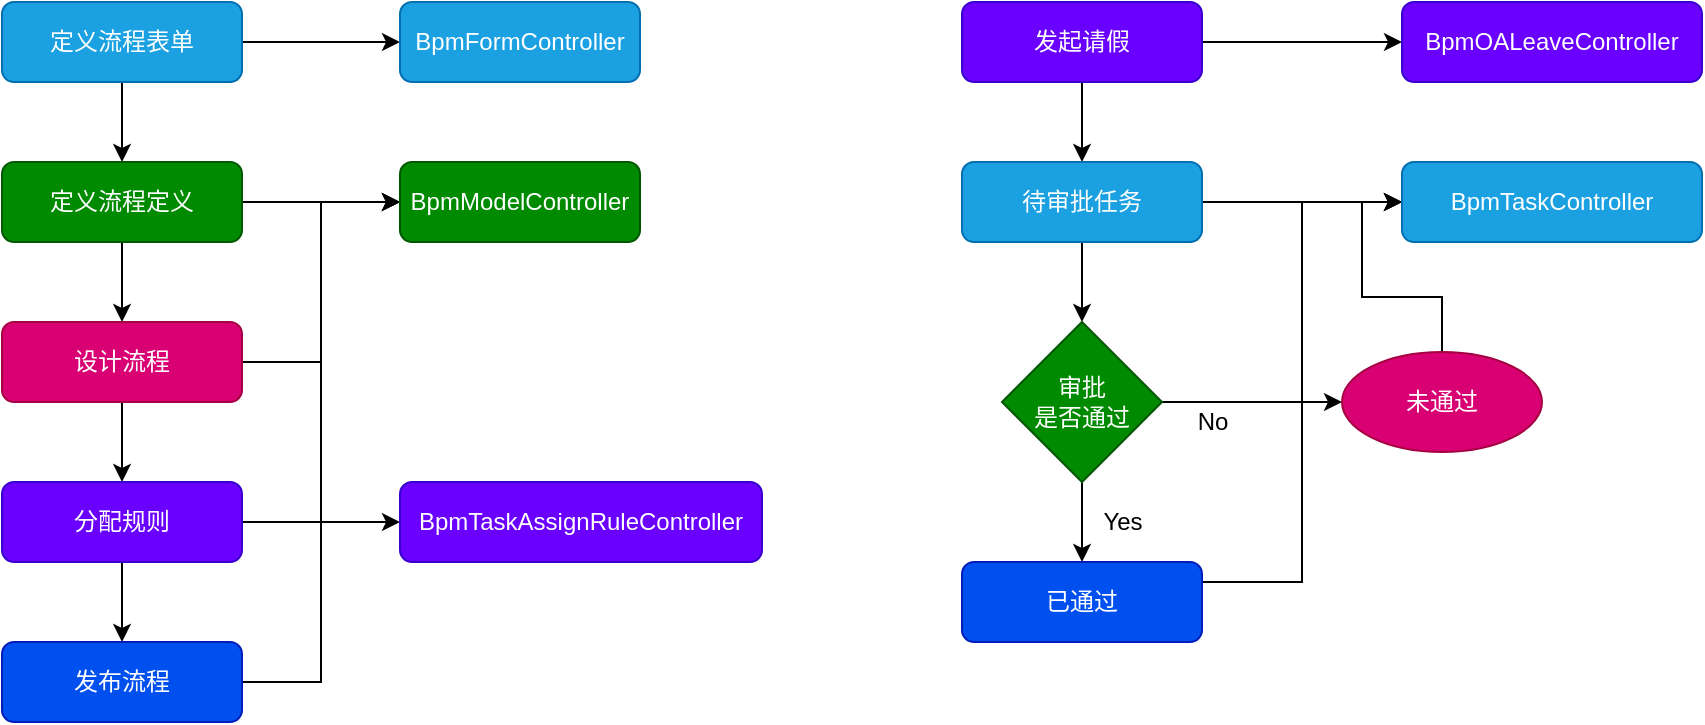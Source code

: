 <mxfile version="20.0.1" type="github">
  <diagram id="C5RBs43oDa-KdzZeNtuy" name="Page-1">
    <mxGraphModel dx="1422" dy="762" grid="1" gridSize="10" guides="1" tooltips="1" connect="1" arrows="1" fold="1" page="1" pageScale="1" pageWidth="827" pageHeight="1169" math="0" shadow="0">
      <root>
        <mxCell id="WIyWlLk6GJQsqaUBKTNV-0" />
        <mxCell id="WIyWlLk6GJQsqaUBKTNV-1" parent="WIyWlLk6GJQsqaUBKTNV-0" />
        <mxCell id="QKYt8Ws6Qa6i0QdsFvAu-5" style="edgeStyle=orthogonalEdgeStyle;rounded=0;orthogonalLoop=1;jettySize=auto;html=1;exitX=0.5;exitY=1;exitDx=0;exitDy=0;entryX=0.5;entryY=0;entryDx=0;entryDy=0;" edge="1" parent="WIyWlLk6GJQsqaUBKTNV-1" source="WIyWlLk6GJQsqaUBKTNV-3" target="QKYt8Ws6Qa6i0QdsFvAu-0">
          <mxGeometry relative="1" as="geometry" />
        </mxCell>
        <mxCell id="QKYt8Ws6Qa6i0QdsFvAu-28" value="" style="edgeStyle=orthogonalEdgeStyle;rounded=0;orthogonalLoop=1;jettySize=auto;html=1;" edge="1" parent="WIyWlLk6GJQsqaUBKTNV-1" source="WIyWlLk6GJQsqaUBKTNV-3" target="QKYt8Ws6Qa6i0QdsFvAu-27">
          <mxGeometry relative="1" as="geometry" />
        </mxCell>
        <mxCell id="WIyWlLk6GJQsqaUBKTNV-3" value="定义流程表单" style="rounded=1;whiteSpace=wrap;html=1;fontSize=12;glass=0;strokeWidth=1;shadow=0;fillColor=#1ba1e2;fontColor=#ffffff;strokeColor=#006EAF;" parent="WIyWlLk6GJQsqaUBKTNV-1" vertex="1">
          <mxGeometry x="160" y="80" width="120" height="40" as="geometry" />
        </mxCell>
        <mxCell id="QKYt8Ws6Qa6i0QdsFvAu-7" value="" style="edgeStyle=orthogonalEdgeStyle;rounded=0;orthogonalLoop=1;jettySize=auto;html=1;" edge="1" parent="WIyWlLk6GJQsqaUBKTNV-1" source="WIyWlLk6GJQsqaUBKTNV-11" target="QKYt8Ws6Qa6i0QdsFvAu-6">
          <mxGeometry relative="1" as="geometry" />
        </mxCell>
        <mxCell id="QKYt8Ws6Qa6i0QdsFvAu-31" style="edgeStyle=orthogonalEdgeStyle;rounded=0;orthogonalLoop=1;jettySize=auto;html=1;exitX=1;exitY=0.5;exitDx=0;exitDy=0;entryX=0;entryY=0.5;entryDx=0;entryDy=0;" edge="1" parent="WIyWlLk6GJQsqaUBKTNV-1" source="WIyWlLk6GJQsqaUBKTNV-11" target="QKYt8Ws6Qa6i0QdsFvAu-29">
          <mxGeometry relative="1" as="geometry" />
        </mxCell>
        <mxCell id="WIyWlLk6GJQsqaUBKTNV-11" value="设计流程" style="rounded=1;whiteSpace=wrap;html=1;fontSize=12;glass=0;strokeWidth=1;shadow=0;fillColor=#d80073;fontColor=#ffffff;strokeColor=#A50040;" parent="WIyWlLk6GJQsqaUBKTNV-1" vertex="1">
          <mxGeometry x="160" y="240" width="120" height="40" as="geometry" />
        </mxCell>
        <mxCell id="QKYt8Ws6Qa6i0QdsFvAu-4" style="edgeStyle=orthogonalEdgeStyle;rounded=0;orthogonalLoop=1;jettySize=auto;html=1;exitX=0.5;exitY=1;exitDx=0;exitDy=0;entryX=0.5;entryY=0;entryDx=0;entryDy=0;" edge="1" parent="WIyWlLk6GJQsqaUBKTNV-1" source="QKYt8Ws6Qa6i0QdsFvAu-0" target="WIyWlLk6GJQsqaUBKTNV-11">
          <mxGeometry relative="1" as="geometry" />
        </mxCell>
        <mxCell id="QKYt8Ws6Qa6i0QdsFvAu-30" value="" style="edgeStyle=orthogonalEdgeStyle;rounded=0;orthogonalLoop=1;jettySize=auto;html=1;" edge="1" parent="WIyWlLk6GJQsqaUBKTNV-1" source="QKYt8Ws6Qa6i0QdsFvAu-0" target="QKYt8Ws6Qa6i0QdsFvAu-29">
          <mxGeometry relative="1" as="geometry" />
        </mxCell>
        <mxCell id="QKYt8Ws6Qa6i0QdsFvAu-0" value="定义流程定义" style="rounded=1;whiteSpace=wrap;html=1;fontSize=12;glass=0;strokeWidth=1;shadow=0;fillColor=#008a00;fontColor=#ffffff;strokeColor=#005700;" vertex="1" parent="WIyWlLk6GJQsqaUBKTNV-1">
          <mxGeometry x="160" y="160" width="120" height="40" as="geometry" />
        </mxCell>
        <mxCell id="QKYt8Ws6Qa6i0QdsFvAu-9" value="" style="edgeStyle=orthogonalEdgeStyle;rounded=0;orthogonalLoop=1;jettySize=auto;html=1;" edge="1" parent="WIyWlLk6GJQsqaUBKTNV-1" source="QKYt8Ws6Qa6i0QdsFvAu-6" target="QKYt8Ws6Qa6i0QdsFvAu-8">
          <mxGeometry relative="1" as="geometry" />
        </mxCell>
        <mxCell id="QKYt8Ws6Qa6i0QdsFvAu-33" value="" style="edgeStyle=orthogonalEdgeStyle;rounded=0;orthogonalLoop=1;jettySize=auto;html=1;" edge="1" parent="WIyWlLk6GJQsqaUBKTNV-1" source="QKYt8Ws6Qa6i0QdsFvAu-6" target="QKYt8Ws6Qa6i0QdsFvAu-32">
          <mxGeometry relative="1" as="geometry" />
        </mxCell>
        <mxCell id="QKYt8Ws6Qa6i0QdsFvAu-6" value="分配规则" style="whiteSpace=wrap;html=1;rounded=1;glass=0;strokeWidth=1;shadow=0;fillColor=#6a00ff;fontColor=#ffffff;strokeColor=#3700CC;" vertex="1" parent="WIyWlLk6GJQsqaUBKTNV-1">
          <mxGeometry x="160" y="320" width="120" height="40" as="geometry" />
        </mxCell>
        <mxCell id="QKYt8Ws6Qa6i0QdsFvAu-34" style="edgeStyle=orthogonalEdgeStyle;rounded=0;orthogonalLoop=1;jettySize=auto;html=1;exitX=1;exitY=0.5;exitDx=0;exitDy=0;entryX=0;entryY=0.5;entryDx=0;entryDy=0;" edge="1" parent="WIyWlLk6GJQsqaUBKTNV-1" source="QKYt8Ws6Qa6i0QdsFvAu-8" target="QKYt8Ws6Qa6i0QdsFvAu-29">
          <mxGeometry relative="1" as="geometry" />
        </mxCell>
        <mxCell id="QKYt8Ws6Qa6i0QdsFvAu-8" value="发布流程" style="whiteSpace=wrap;html=1;rounded=1;glass=0;strokeWidth=1;shadow=0;fillColor=#0050ef;fontColor=#ffffff;strokeColor=#001DBC;" vertex="1" parent="WIyWlLk6GJQsqaUBKTNV-1">
          <mxGeometry x="160" y="400" width="120" height="40" as="geometry" />
        </mxCell>
        <mxCell id="QKYt8Ws6Qa6i0QdsFvAu-10" style="edgeStyle=orthogonalEdgeStyle;rounded=0;orthogonalLoop=1;jettySize=auto;html=1;exitX=0.5;exitY=1;exitDx=0;exitDy=0;entryX=0.5;entryY=0;entryDx=0;entryDy=0;" edge="1" source="QKYt8Ws6Qa6i0QdsFvAu-11" target="QKYt8Ws6Qa6i0QdsFvAu-15" parent="WIyWlLk6GJQsqaUBKTNV-1">
          <mxGeometry relative="1" as="geometry" />
        </mxCell>
        <mxCell id="QKYt8Ws6Qa6i0QdsFvAu-37" value="" style="edgeStyle=orthogonalEdgeStyle;rounded=0;orthogonalLoop=1;jettySize=auto;html=1;" edge="1" parent="WIyWlLk6GJQsqaUBKTNV-1" source="QKYt8Ws6Qa6i0QdsFvAu-11" target="QKYt8Ws6Qa6i0QdsFvAu-36">
          <mxGeometry relative="1" as="geometry" />
        </mxCell>
        <mxCell id="QKYt8Ws6Qa6i0QdsFvAu-11" value="发起请假" style="rounded=1;whiteSpace=wrap;html=1;fontSize=12;glass=0;strokeWidth=1;shadow=0;fillColor=#6a00ff;fontColor=#ffffff;strokeColor=#3700CC;" vertex="1" parent="WIyWlLk6GJQsqaUBKTNV-1">
          <mxGeometry x="640" y="80" width="120" height="40" as="geometry" />
        </mxCell>
        <mxCell id="QKYt8Ws6Qa6i0QdsFvAu-12" value="" style="edgeStyle=orthogonalEdgeStyle;rounded=0;orthogonalLoop=1;jettySize=auto;html=1;exitX=0.5;exitY=1;exitDx=0;exitDy=0;" edge="1" source="QKYt8Ws6Qa6i0QdsFvAu-19" target="QKYt8Ws6Qa6i0QdsFvAu-17" parent="WIyWlLk6GJQsqaUBKTNV-1">
          <mxGeometry relative="1" as="geometry">
            <mxPoint x="700" y="340" as="sourcePoint" />
          </mxGeometry>
        </mxCell>
        <mxCell id="QKYt8Ws6Qa6i0QdsFvAu-14" style="edgeStyle=orthogonalEdgeStyle;rounded=0;orthogonalLoop=1;jettySize=auto;html=1;exitX=0.5;exitY=1;exitDx=0;exitDy=0;entryX=0.5;entryY=0;entryDx=0;entryDy=0;" edge="1" source="QKYt8Ws6Qa6i0QdsFvAu-15" target="QKYt8Ws6Qa6i0QdsFvAu-19" parent="WIyWlLk6GJQsqaUBKTNV-1">
          <mxGeometry relative="1" as="geometry">
            <mxPoint x="700" y="240" as="targetPoint" />
          </mxGeometry>
        </mxCell>
        <mxCell id="QKYt8Ws6Qa6i0QdsFvAu-39" value="" style="edgeStyle=orthogonalEdgeStyle;rounded=0;orthogonalLoop=1;jettySize=auto;html=1;" edge="1" parent="WIyWlLk6GJQsqaUBKTNV-1" source="QKYt8Ws6Qa6i0QdsFvAu-15" target="QKYt8Ws6Qa6i0QdsFvAu-38">
          <mxGeometry relative="1" as="geometry" />
        </mxCell>
        <mxCell id="QKYt8Ws6Qa6i0QdsFvAu-15" value="待审批任务" style="rounded=1;whiteSpace=wrap;html=1;fontSize=12;glass=0;strokeWidth=1;shadow=0;fillColor=#1ba1e2;fontColor=#ffffff;strokeColor=#006EAF;" vertex="1" parent="WIyWlLk6GJQsqaUBKTNV-1">
          <mxGeometry x="640" y="160" width="120" height="40" as="geometry" />
        </mxCell>
        <mxCell id="QKYt8Ws6Qa6i0QdsFvAu-41" style="edgeStyle=orthogonalEdgeStyle;rounded=0;orthogonalLoop=1;jettySize=auto;html=1;exitX=1;exitY=0.25;exitDx=0;exitDy=0;entryX=0;entryY=0.5;entryDx=0;entryDy=0;" edge="1" parent="WIyWlLk6GJQsqaUBKTNV-1" source="QKYt8Ws6Qa6i0QdsFvAu-17" target="QKYt8Ws6Qa6i0QdsFvAu-38">
          <mxGeometry relative="1" as="geometry" />
        </mxCell>
        <mxCell id="QKYt8Ws6Qa6i0QdsFvAu-17" value="已通过" style="whiteSpace=wrap;html=1;rounded=1;glass=0;strokeWidth=1;shadow=0;fillColor=#0050ef;fontColor=#ffffff;strokeColor=#001DBC;" vertex="1" parent="WIyWlLk6GJQsqaUBKTNV-1">
          <mxGeometry x="640" y="360" width="120" height="40" as="geometry" />
        </mxCell>
        <mxCell id="QKYt8Ws6Qa6i0QdsFvAu-21" value="" style="edgeStyle=orthogonalEdgeStyle;rounded=0;orthogonalLoop=1;jettySize=auto;html=1;" edge="1" parent="WIyWlLk6GJQsqaUBKTNV-1" source="QKYt8Ws6Qa6i0QdsFvAu-19" target="QKYt8Ws6Qa6i0QdsFvAu-20">
          <mxGeometry relative="1" as="geometry" />
        </mxCell>
        <mxCell id="QKYt8Ws6Qa6i0QdsFvAu-19" value="审批&lt;br&gt;是否通过" style="rhombus;whiteSpace=wrap;html=1;fillColor=#008a00;fontColor=#ffffff;strokeColor=#005700;" vertex="1" parent="WIyWlLk6GJQsqaUBKTNV-1">
          <mxGeometry x="660" y="240" width="80" height="80" as="geometry" />
        </mxCell>
        <mxCell id="QKYt8Ws6Qa6i0QdsFvAu-40" style="edgeStyle=orthogonalEdgeStyle;rounded=0;orthogonalLoop=1;jettySize=auto;html=1;exitX=0.5;exitY=0;exitDx=0;exitDy=0;entryX=0;entryY=0.5;entryDx=0;entryDy=0;" edge="1" parent="WIyWlLk6GJQsqaUBKTNV-1" source="QKYt8Ws6Qa6i0QdsFvAu-20" target="QKYt8Ws6Qa6i0QdsFvAu-38">
          <mxGeometry relative="1" as="geometry" />
        </mxCell>
        <mxCell id="QKYt8Ws6Qa6i0QdsFvAu-20" value="未通过" style="ellipse;whiteSpace=wrap;html=1;fillColor=#d80073;fontColor=#ffffff;strokeColor=#A50040;" vertex="1" parent="WIyWlLk6GJQsqaUBKTNV-1">
          <mxGeometry x="830" y="255" width="100" height="50" as="geometry" />
        </mxCell>
        <mxCell id="QKYt8Ws6Qa6i0QdsFvAu-22" value="No" style="text;html=1;align=center;verticalAlign=middle;resizable=0;points=[];autosize=1;strokeColor=none;fillColor=none;" vertex="1" parent="WIyWlLk6GJQsqaUBKTNV-1">
          <mxGeometry x="750" y="280" width="30" height="20" as="geometry" />
        </mxCell>
        <mxCell id="QKYt8Ws6Qa6i0QdsFvAu-26" value="Yes" style="text;html=1;align=center;verticalAlign=middle;resizable=0;points=[];autosize=1;strokeColor=none;fillColor=none;" vertex="1" parent="WIyWlLk6GJQsqaUBKTNV-1">
          <mxGeometry x="700" y="330" width="40" height="20" as="geometry" />
        </mxCell>
        <mxCell id="QKYt8Ws6Qa6i0QdsFvAu-27" value="BpmFormController" style="whiteSpace=wrap;html=1;fillColor=#1ba1e2;strokeColor=#006EAF;fontColor=#ffffff;rounded=1;glass=0;strokeWidth=1;shadow=0;" vertex="1" parent="WIyWlLk6GJQsqaUBKTNV-1">
          <mxGeometry x="359" y="80" width="120" height="40" as="geometry" />
        </mxCell>
        <mxCell id="QKYt8Ws6Qa6i0QdsFvAu-29" value="BpmModelController" style="whiteSpace=wrap;html=1;fillColor=#008a00;strokeColor=#005700;fontColor=#ffffff;rounded=1;glass=0;strokeWidth=1;shadow=0;" vertex="1" parent="WIyWlLk6GJQsqaUBKTNV-1">
          <mxGeometry x="359" y="160" width="120" height="40" as="geometry" />
        </mxCell>
        <mxCell id="QKYt8Ws6Qa6i0QdsFvAu-32" value="BpmTaskAssignRuleController" style="whiteSpace=wrap;html=1;fillColor=#6a00ff;strokeColor=#3700CC;fontColor=#ffffff;rounded=1;glass=0;strokeWidth=1;shadow=0;" vertex="1" parent="WIyWlLk6GJQsqaUBKTNV-1">
          <mxGeometry x="359" y="320" width="181" height="40" as="geometry" />
        </mxCell>
        <mxCell id="QKYt8Ws6Qa6i0QdsFvAu-36" value="BpmOALeaveController" style="whiteSpace=wrap;html=1;fillColor=#6a00ff;strokeColor=#3700CC;fontColor=#ffffff;rounded=1;glass=0;strokeWidth=1;shadow=0;" vertex="1" parent="WIyWlLk6GJQsqaUBKTNV-1">
          <mxGeometry x="860" y="80" width="150" height="40" as="geometry" />
        </mxCell>
        <mxCell id="QKYt8Ws6Qa6i0QdsFvAu-38" value="BpmTaskController" style="whiteSpace=wrap;html=1;fillColor=#1ba1e2;strokeColor=#006EAF;fontColor=#ffffff;rounded=1;glass=0;strokeWidth=1;shadow=0;" vertex="1" parent="WIyWlLk6GJQsqaUBKTNV-1">
          <mxGeometry x="860" y="160" width="150" height="40" as="geometry" />
        </mxCell>
      </root>
    </mxGraphModel>
  </diagram>
</mxfile>
